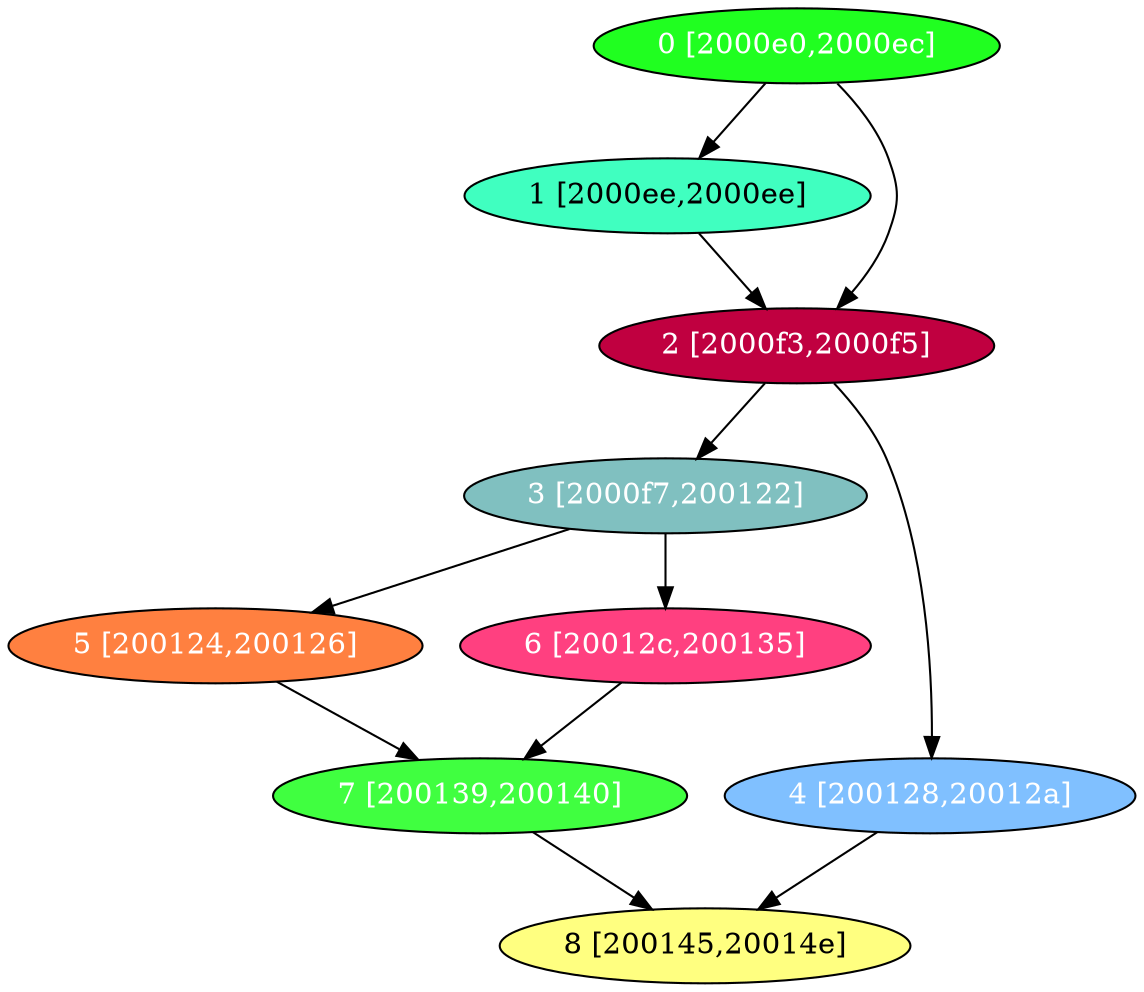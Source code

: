 diGraph libnss3{
	libnss3_0  [style=filled fillcolor="#20FF20" fontcolor="#ffffff" shape=oval label="0 [2000e0,2000ec]"]
	libnss3_1  [style=filled fillcolor="#40FFC0" fontcolor="#000000" shape=oval label="1 [2000ee,2000ee]"]
	libnss3_2  [style=filled fillcolor="#C00040" fontcolor="#ffffff" shape=oval label="2 [2000f3,2000f5]"]
	libnss3_3  [style=filled fillcolor="#80C0C0" fontcolor="#ffffff" shape=oval label="3 [2000f7,200122]"]
	libnss3_4  [style=filled fillcolor="#80C0FF" fontcolor="#ffffff" shape=oval label="4 [200128,20012a]"]
	libnss3_5  [style=filled fillcolor="#FF8040" fontcolor="#ffffff" shape=oval label="5 [200124,200126]"]
	libnss3_6  [style=filled fillcolor="#FF4080" fontcolor="#ffffff" shape=oval label="6 [20012c,200135]"]
	libnss3_7  [style=filled fillcolor="#40FF40" fontcolor="#ffffff" shape=oval label="7 [200139,200140]"]
	libnss3_8  [style=filled fillcolor="#FFFF80" fontcolor="#000000" shape=oval label="8 [200145,20014e]"]

	libnss3_0 -> libnss3_1
	libnss3_0 -> libnss3_2
	libnss3_1 -> libnss3_2
	libnss3_2 -> libnss3_3
	libnss3_2 -> libnss3_4
	libnss3_3 -> libnss3_5
	libnss3_3 -> libnss3_6
	libnss3_4 -> libnss3_8
	libnss3_5 -> libnss3_7
	libnss3_6 -> libnss3_7
	libnss3_7 -> libnss3_8
}